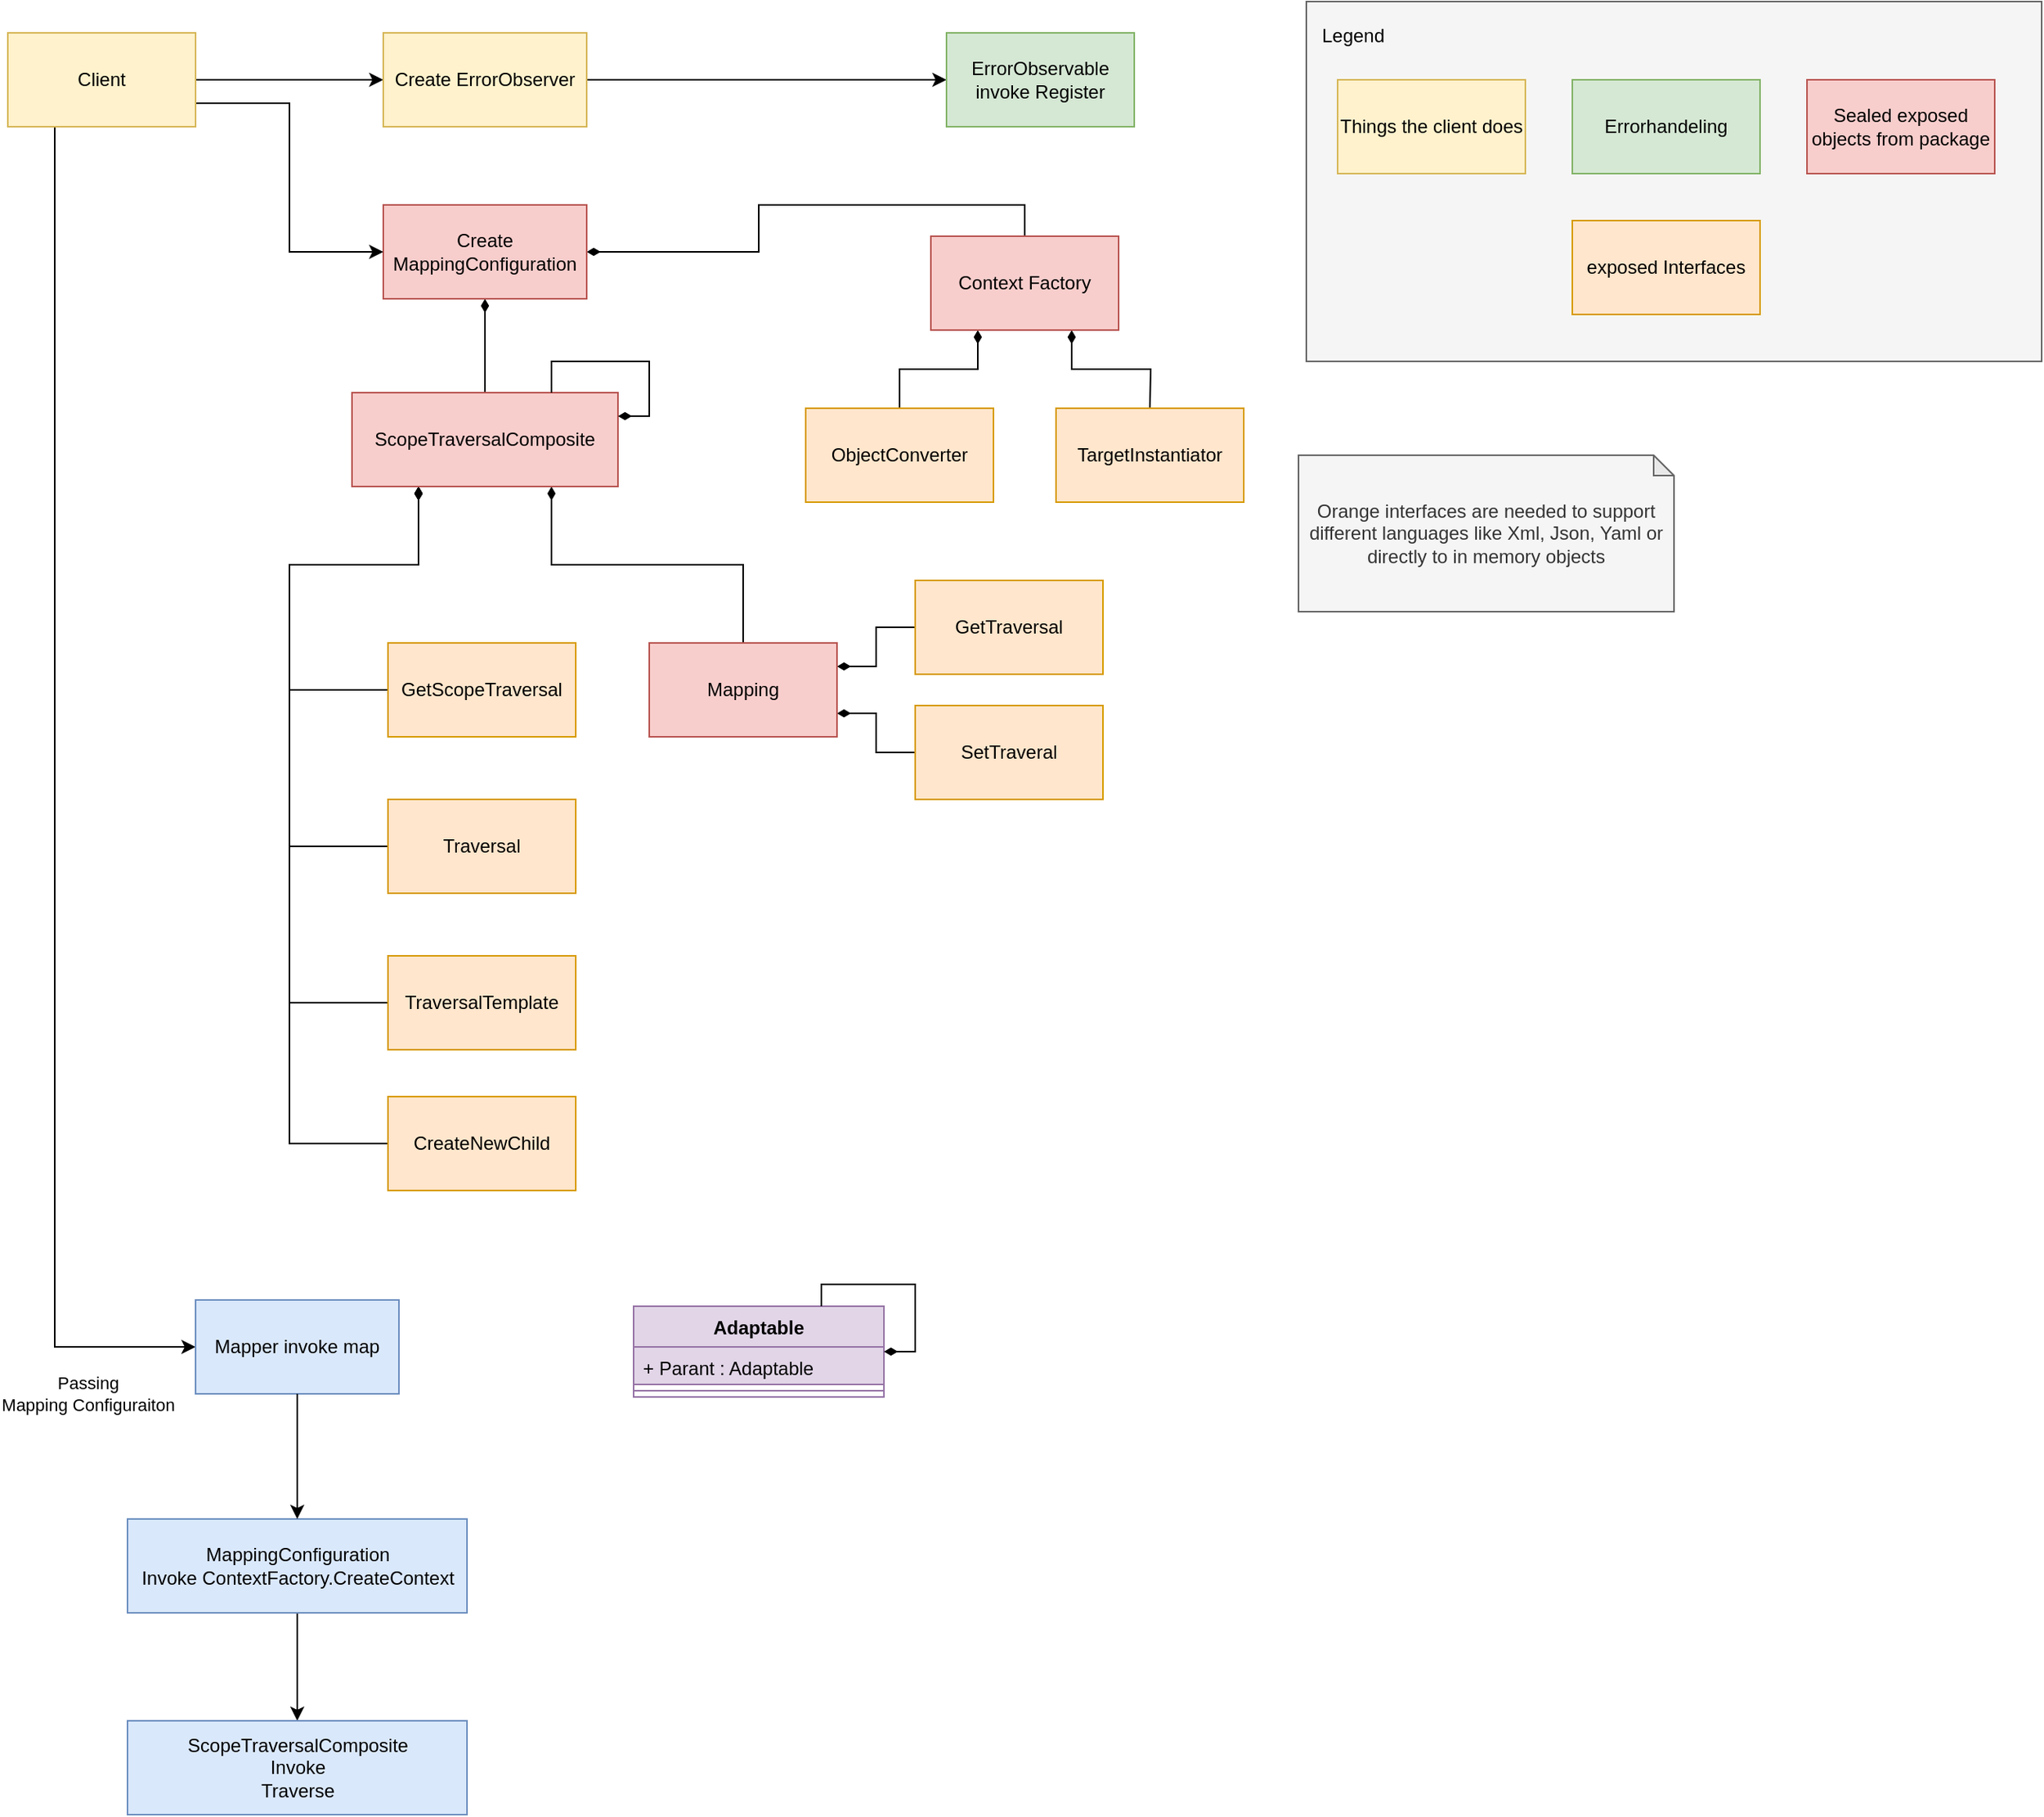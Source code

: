 <mxfile version="12.1.8" type="device" pages="1"><diagram id="NKJI61g4svBPpDYfi4Ff" name="Flow"><mxGraphModel dx="1408" dy="868" grid="1" gridSize="10" guides="1" tooltips="1" connect="1" arrows="1" fold="1" page="1" pageScale="1" pageWidth="827" pageHeight="1169" math="0" shadow="0"><root><mxCell id="0"/><mxCell id="1" parent="0"/><mxCell id="7-L7uNAoAu1BIZzLxU2F-14" style="edgeStyle=orthogonalEdgeStyle;rounded=0;orthogonalLoop=1;jettySize=auto;html=1;exitX=0.5;exitY=1;exitDx=0;exitDy=0;entryX=0.5;entryY=0;entryDx=0;entryDy=0;endArrow=none;endFill=0;startArrow=diamondThin;startFill=1;" edge="1" parent="1" source="7-L7uNAoAu1BIZzLxU2F-1" target="7-L7uNAoAu1BIZzLxU2F-13"><mxGeometry relative="1" as="geometry"/></mxCell><mxCell id="7-L7uNAoAu1BIZzLxU2F-33" style="edgeStyle=orthogonalEdgeStyle;rounded=0;orthogonalLoop=1;jettySize=auto;html=1;exitX=1;exitY=0.5;exitDx=0;exitDy=0;entryX=0.5;entryY=0;entryDx=0;entryDy=0;startArrow=diamondThin;startFill=1;endArrow=none;endFill=0;" edge="1" parent="1" source="7-L7uNAoAu1BIZzLxU2F-1" target="7-L7uNAoAu1BIZzLxU2F-12"><mxGeometry relative="1" as="geometry"/></mxCell><mxCell id="7-L7uNAoAu1BIZzLxU2F-1" value="Create MappingConfiguration" style="rounded=0;whiteSpace=wrap;html=1;fillColor=#f8cecc;strokeColor=#b85450;" vertex="1" parent="1"><mxGeometry x="280" y="170" width="130" height="60" as="geometry"/></mxCell><mxCell id="7-L7uNAoAu1BIZzLxU2F-4" style="edgeStyle=orthogonalEdgeStyle;rounded=0;orthogonalLoop=1;jettySize=auto;html=1;exitX=1;exitY=0.5;exitDx=0;exitDy=0;entryX=0;entryY=0.5;entryDx=0;entryDy=0;" edge="1" parent="1" source="7-L7uNAoAu1BIZzLxU2F-2" target="7-L7uNAoAu1BIZzLxU2F-3"><mxGeometry relative="1" as="geometry"/></mxCell><mxCell id="7-L7uNAoAu1BIZzLxU2F-7" style="edgeStyle=orthogonalEdgeStyle;rounded=0;orthogonalLoop=1;jettySize=auto;html=1;exitX=1;exitY=0.75;exitDx=0;exitDy=0;entryX=0;entryY=0.5;entryDx=0;entryDy=0;" edge="1" parent="1" source="7-L7uNAoAu1BIZzLxU2F-2" target="7-L7uNAoAu1BIZzLxU2F-1"><mxGeometry relative="1" as="geometry"/></mxCell><mxCell id="7-L7uNAoAu1BIZzLxU2F-10" value="Passing &lt;br&gt;Mapping Configuraiton" style="edgeStyle=orthogonalEdgeStyle;rounded=0;orthogonalLoop=1;jettySize=auto;html=1;exitX=0.25;exitY=1;exitDx=0;exitDy=0;entryX=0;entryY=0.5;entryDx=0;entryDy=0;" edge="1" parent="1" source="7-L7uNAoAu1BIZzLxU2F-2" target="7-L7uNAoAu1BIZzLxU2F-9"><mxGeometry x="0.795" y="36" relative="1" as="geometry"><mxPoint x="20" y="66" as="offset"/></mxGeometry></mxCell><mxCell id="7-L7uNAoAu1BIZzLxU2F-2" value="Client" style="rounded=0;whiteSpace=wrap;html=1;fillColor=#fff2cc;strokeColor=#d6b656;" vertex="1" parent="1"><mxGeometry x="40" y="60" width="120" height="60" as="geometry"/></mxCell><mxCell id="7-L7uNAoAu1BIZzLxU2F-6" style="edgeStyle=orthogonalEdgeStyle;rounded=0;orthogonalLoop=1;jettySize=auto;html=1;exitX=1;exitY=0.5;exitDx=0;exitDy=0;entryX=0;entryY=0.5;entryDx=0;entryDy=0;" edge="1" parent="1" source="7-L7uNAoAu1BIZzLxU2F-3" target="7-L7uNAoAu1BIZzLxU2F-5"><mxGeometry relative="1" as="geometry"/></mxCell><mxCell id="7-L7uNAoAu1BIZzLxU2F-3" value="Create ErrorObserver" style="rounded=0;whiteSpace=wrap;html=1;fillColor=#fff2cc;strokeColor=#d6b656;" vertex="1" parent="1"><mxGeometry x="280" y="60" width="130" height="60" as="geometry"/></mxCell><mxCell id="7-L7uNAoAu1BIZzLxU2F-5" value="ErrorObservable&lt;br&gt;invoke Register" style="rounded=0;whiteSpace=wrap;html=1;fillColor=#d5e8d4;strokeColor=#82b366;" vertex="1" parent="1"><mxGeometry x="640" y="60" width="120" height="60" as="geometry"/></mxCell><mxCell id="7-L7uNAoAu1BIZzLxU2F-9" value="Mapper invoke map" style="rounded=0;whiteSpace=wrap;html=1;fillColor=#dae8fc;strokeColor=#6c8ebf;" vertex="1" parent="1"><mxGeometry x="160" y="870" width="130" height="60" as="geometry"/></mxCell><mxCell id="7-L7uNAoAu1BIZzLxU2F-23" style="edgeStyle=orthogonalEdgeStyle;rounded=0;orthogonalLoop=1;jettySize=auto;html=1;exitX=0.25;exitY=1;exitDx=0;exitDy=0;entryX=0.5;entryY=0;entryDx=0;entryDy=0;startArrow=diamondThin;startFill=1;endArrow=none;endFill=0;" edge="1" parent="1" source="7-L7uNAoAu1BIZzLxU2F-12" target="7-L7uNAoAu1BIZzLxU2F-19"><mxGeometry relative="1" as="geometry"/></mxCell><mxCell id="7-L7uNAoAu1BIZzLxU2F-24" style="edgeStyle=orthogonalEdgeStyle;rounded=0;orthogonalLoop=1;jettySize=auto;html=1;exitX=0.75;exitY=1;exitDx=0;exitDy=0;entryX=0.5;entryY=0;entryDx=0;entryDy=0;startArrow=diamondThin;startFill=1;endArrow=none;endFill=0;" edge="1" parent="1" source="7-L7uNAoAu1BIZzLxU2F-12"><mxGeometry relative="1" as="geometry"><mxPoint x="770" y="300" as="targetPoint"/></mxGeometry></mxCell><mxCell id="7-L7uNAoAu1BIZzLxU2F-12" value="Context Factory" style="rounded=0;whiteSpace=wrap;html=1;fillColor=#f8cecc;strokeColor=#b85450;" vertex="1" parent="1"><mxGeometry x="630" y="190" width="120" height="60" as="geometry"/></mxCell><mxCell id="7-L7uNAoAu1BIZzLxU2F-37" style="edgeStyle=orthogonalEdgeStyle;rounded=0;orthogonalLoop=1;jettySize=auto;html=1;exitX=0.75;exitY=1;exitDx=0;exitDy=0;startArrow=diamondThin;startFill=1;endArrow=none;endFill=0;" edge="1" parent="1" source="7-L7uNAoAu1BIZzLxU2F-13" target="7-L7uNAoAu1BIZzLxU2F-35"><mxGeometry relative="1" as="geometry"/></mxCell><mxCell id="7-L7uNAoAu1BIZzLxU2F-48" style="edgeStyle=orthogonalEdgeStyle;rounded=0;orthogonalLoop=1;jettySize=auto;html=1;exitX=0.25;exitY=1;exitDx=0;exitDy=0;entryX=0;entryY=0.5;entryDx=0;entryDy=0;startArrow=diamondThin;startFill=1;endArrow=none;endFill=0;" edge="1" parent="1" source="7-L7uNAoAu1BIZzLxU2F-13" target="7-L7uNAoAu1BIZzLxU2F-44"><mxGeometry relative="1" as="geometry"><Array as="points"><mxPoint x="303" y="400"/><mxPoint x="220" y="400"/><mxPoint x="220" y="580"/></Array></mxGeometry></mxCell><mxCell id="7-L7uNAoAu1BIZzLxU2F-49" style="edgeStyle=orthogonalEdgeStyle;rounded=0;orthogonalLoop=1;jettySize=auto;html=1;exitX=0.25;exitY=1;exitDx=0;exitDy=0;entryX=0;entryY=0.5;entryDx=0;entryDy=0;startArrow=diamondThin;startFill=1;endArrow=none;endFill=0;" edge="1" parent="1" source="7-L7uNAoAu1BIZzLxU2F-13" target="7-L7uNAoAu1BIZzLxU2F-45"><mxGeometry relative="1" as="geometry"><Array as="points"><mxPoint x="303" y="400"/><mxPoint x="220" y="400"/><mxPoint x="220" y="680"/></Array></mxGeometry></mxCell><mxCell id="7-L7uNAoAu1BIZzLxU2F-50" style="edgeStyle=orthogonalEdgeStyle;rounded=0;orthogonalLoop=1;jettySize=auto;html=1;exitX=0.25;exitY=1;exitDx=0;exitDy=0;entryX=0;entryY=0.5;entryDx=0;entryDy=0;startArrow=diamondThin;startFill=1;endArrow=none;endFill=0;" edge="1" parent="1" source="7-L7uNAoAu1BIZzLxU2F-13" target="7-L7uNAoAu1BIZzLxU2F-46"><mxGeometry relative="1" as="geometry"><Array as="points"><mxPoint x="303" y="400"/><mxPoint x="220" y="400"/><mxPoint x="220" y="770"/></Array></mxGeometry></mxCell><mxCell id="7-L7uNAoAu1BIZzLxU2F-51" style="edgeStyle=orthogonalEdgeStyle;rounded=0;orthogonalLoop=1;jettySize=auto;html=1;exitX=0.25;exitY=1;exitDx=0;exitDy=0;entryX=0;entryY=0.5;entryDx=0;entryDy=0;startArrow=diamondThin;startFill=1;endArrow=none;endFill=0;" edge="1" parent="1" source="7-L7uNAoAu1BIZzLxU2F-13" target="7-L7uNAoAu1BIZzLxU2F-42"><mxGeometry relative="1" as="geometry"><Array as="points"><mxPoint x="303" y="400"/><mxPoint x="220" y="400"/><mxPoint x="220" y="480"/></Array></mxGeometry></mxCell><mxCell id="7-L7uNAoAu1BIZzLxU2F-13" value="ScopeTraversalComposite" style="rounded=0;whiteSpace=wrap;html=1;fillColor=#f8cecc;strokeColor=#b85450;" vertex="1" parent="1"><mxGeometry x="260" y="290" width="170" height="60" as="geometry"/></mxCell><mxCell id="7-L7uNAoAu1BIZzLxU2F-19" value="ObjectConverter" style="rounded=0;whiteSpace=wrap;html=1;fillColor=#ffe6cc;strokeColor=#d79b00;" vertex="1" parent="1"><mxGeometry x="550" y="300" width="120" height="60" as="geometry"/></mxCell><mxCell id="7-L7uNAoAu1BIZzLxU2F-30" value="TargetInstantiator" style="rounded=0;whiteSpace=wrap;html=1;fillColor=#ffe6cc;strokeColor=#d79b00;" vertex="1" parent="1"><mxGeometry x="710" y="300" width="120" height="60" as="geometry"/></mxCell><mxCell id="7-L7uNAoAu1BIZzLxU2F-34" style="edgeStyle=orthogonalEdgeStyle;rounded=0;orthogonalLoop=1;jettySize=auto;html=1;exitX=1;exitY=0.25;exitDx=0;exitDy=0;entryX=0.75;entryY=0;entryDx=0;entryDy=0;startArrow=diamondThin;startFill=1;endArrow=none;endFill=0;" edge="1" parent="1" source="7-L7uNAoAu1BIZzLxU2F-13" target="7-L7uNAoAu1BIZzLxU2F-13"><mxGeometry relative="1" as="geometry"><Array as="points"><mxPoint x="450" y="305"/><mxPoint x="450" y="270"/><mxPoint x="388" y="270"/></Array></mxGeometry></mxCell><mxCell id="7-L7uNAoAu1BIZzLxU2F-40" style="edgeStyle=orthogonalEdgeStyle;rounded=0;orthogonalLoop=1;jettySize=auto;html=1;exitX=1;exitY=0.25;exitDx=0;exitDy=0;entryX=0;entryY=0.5;entryDx=0;entryDy=0;startArrow=diamondThin;startFill=1;endArrow=none;endFill=0;" edge="1" parent="1" source="7-L7uNAoAu1BIZzLxU2F-35" target="7-L7uNAoAu1BIZzLxU2F-38"><mxGeometry relative="1" as="geometry"/></mxCell><mxCell id="7-L7uNAoAu1BIZzLxU2F-41" style="edgeStyle=orthogonalEdgeStyle;rounded=0;orthogonalLoop=1;jettySize=auto;html=1;exitX=1;exitY=0.75;exitDx=0;exitDy=0;entryX=0;entryY=0.5;entryDx=0;entryDy=0;startArrow=diamondThin;startFill=1;endArrow=none;endFill=0;" edge="1" parent="1" source="7-L7uNAoAu1BIZzLxU2F-35" target="7-L7uNAoAu1BIZzLxU2F-39"><mxGeometry relative="1" as="geometry"/></mxCell><mxCell id="7-L7uNAoAu1BIZzLxU2F-35" value="Mapping" style="rounded=0;whiteSpace=wrap;html=1;fillColor=#f8cecc;strokeColor=#b85450;" vertex="1" parent="1"><mxGeometry x="450" y="450" width="120" height="60" as="geometry"/></mxCell><mxCell id="7-L7uNAoAu1BIZzLxU2F-38" value="GetTraversal" style="rounded=0;whiteSpace=wrap;html=1;fillColor=#ffe6cc;strokeColor=#d79b00;" vertex="1" parent="1"><mxGeometry x="620" y="410" width="120" height="60" as="geometry"/></mxCell><mxCell id="7-L7uNAoAu1BIZzLxU2F-39" value="SetTraveral" style="rounded=0;whiteSpace=wrap;html=1;fillColor=#ffe6cc;strokeColor=#d79b00;" vertex="1" parent="1"><mxGeometry x="620" y="490" width="120" height="60" as="geometry"/></mxCell><mxCell id="7-L7uNAoAu1BIZzLxU2F-42" value="GetScopeTraversal" style="rounded=0;whiteSpace=wrap;html=1;fillColor=#ffe6cc;strokeColor=#d79b00;" vertex="1" parent="1"><mxGeometry x="283" y="450" width="120" height="60" as="geometry"/></mxCell><mxCell id="7-L7uNAoAu1BIZzLxU2F-44" value="Traversal" style="rounded=0;whiteSpace=wrap;html=1;fillColor=#ffe6cc;strokeColor=#d79b00;" vertex="1" parent="1"><mxGeometry x="283" y="550" width="120" height="60" as="geometry"/></mxCell><mxCell id="7-L7uNAoAu1BIZzLxU2F-45" value="TraversalTemplate" style="rounded=0;whiteSpace=wrap;html=1;fillColor=#ffe6cc;strokeColor=#d79b00;" vertex="1" parent="1"><mxGeometry x="283" y="650" width="120" height="60" as="geometry"/></mxCell><mxCell id="7-L7uNAoAu1BIZzLxU2F-46" value="CreateNewChild" style="rounded=0;whiteSpace=wrap;html=1;fillColor=#ffe6cc;strokeColor=#d79b00;" vertex="1" parent="1"><mxGeometry x="283" y="740" width="120" height="60" as="geometry"/></mxCell><mxCell id="7-L7uNAoAu1BIZzLxU2F-52" value="" style="rounded=0;whiteSpace=wrap;html=1;fillColor=#f5f5f5;strokeColor=#666666;fontColor=#333333;align=center;" vertex="1" parent="1"><mxGeometry x="870" y="40" width="470" height="230" as="geometry"/></mxCell><mxCell id="7-L7uNAoAu1BIZzLxU2F-53" value="Legend" style="text;html=1;strokeColor=none;fillColor=none;align=center;verticalAlign=middle;whiteSpace=wrap;rounded=0;" vertex="1" parent="1"><mxGeometry x="880" y="52" width="40" height="20" as="geometry"/></mxCell><mxCell id="7-L7uNAoAu1BIZzLxU2F-54" value="Things the client does" style="rounded=0;whiteSpace=wrap;html=1;fillColor=#fff2cc;strokeColor=#d6b656;" vertex="1" parent="1"><mxGeometry x="890" y="90" width="120" height="60" as="geometry"/></mxCell><mxCell id="7-L7uNAoAu1BIZzLxU2F-56" value="Errorhandeling" style="rounded=0;whiteSpace=wrap;html=1;fillColor=#d5e8d4;strokeColor=#82b366;" vertex="1" parent="1"><mxGeometry x="1040" y="90" width="120" height="60" as="geometry"/></mxCell><mxCell id="7-L7uNAoAu1BIZzLxU2F-57" value="Sealed exposed objects from package" style="rounded=0;whiteSpace=wrap;html=1;fillColor=#f8cecc;strokeColor=#b85450;" vertex="1" parent="1"><mxGeometry x="1190" y="90" width="120" height="60" as="geometry"/></mxCell><mxCell id="7-L7uNAoAu1BIZzLxU2F-58" value="exposed Interfaces" style="rounded=0;whiteSpace=wrap;html=1;fillColor=#ffe6cc;strokeColor=#d79b00;" vertex="1" parent="1"><mxGeometry x="1040" y="180" width="120" height="60" as="geometry"/></mxCell><mxCell id="7-L7uNAoAu1BIZzLxU2F-60" value="Orange interfaces are needed to support different languages like Xml, Json, Yaml or directly to in memory objects" style="shape=note;whiteSpace=wrap;html=1;backgroundOutline=1;darkOpacity=0.05;size=13;fillColor=#f5f5f5;strokeColor=#666666;fontColor=#333333;" vertex="1" parent="1"><mxGeometry x="865" y="330" width="240" height="100" as="geometry"/></mxCell><mxCell id="7-L7uNAoAu1BIZzLxU2F-63" value="Adaptable" style="swimlane;fontStyle=1;align=center;verticalAlign=top;childLayout=stackLayout;horizontal=1;startSize=26;horizontalStack=0;resizeParent=1;resizeParentMax=0;resizeLast=0;collapsible=1;marginBottom=0;fillColor=#e1d5e7;strokeColor=#9673a6;" vertex="1" parent="1"><mxGeometry x="440" y="874" width="160" height="58" as="geometry"/></mxCell><mxCell id="7-L7uNAoAu1BIZzLxU2F-64" value="+ Parant : Adaptable" style="text;strokeColor=#9673a6;fillColor=#e1d5e7;align=left;verticalAlign=top;spacingLeft=4;spacingRight=4;overflow=hidden;rotatable=0;points=[[0,0.5],[1,0.5]];portConstraint=eastwest;" vertex="1" parent="7-L7uNAoAu1BIZzLxU2F-63"><mxGeometry y="26" width="160" height="24" as="geometry"/></mxCell><mxCell id="7-L7uNAoAu1BIZzLxU2F-65" value="" style="line;strokeWidth=1;fillColor=#e1d5e7;align=left;verticalAlign=middle;spacingTop=-1;spacingLeft=3;spacingRight=3;rotatable=0;labelPosition=right;points=[];portConstraint=eastwest;strokeColor=#9673a6;" vertex="1" parent="7-L7uNAoAu1BIZzLxU2F-63"><mxGeometry y="50" width="160" height="8" as="geometry"/></mxCell><mxCell id="7-L7uNAoAu1BIZzLxU2F-72" style="edgeStyle=orthogonalEdgeStyle;rounded=0;orthogonalLoop=1;jettySize=auto;html=1;exitX=1;exitY=0.5;exitDx=0;exitDy=0;entryX=0.75;entryY=0;entryDx=0;entryDy=0;startArrow=diamondThin;startFill=1;endArrow=none;endFill=0;" edge="1" parent="1" source="7-L7uNAoAu1BIZzLxU2F-63" target="7-L7uNAoAu1BIZzLxU2F-63"><mxGeometry relative="1" as="geometry"><Array as="points"><mxPoint x="620" y="903"/><mxPoint x="620" y="860"/><mxPoint x="560" y="860"/></Array></mxGeometry></mxCell><mxCell id="7-L7uNAoAu1BIZzLxU2F-76" style="edgeStyle=orthogonalEdgeStyle;rounded=0;orthogonalLoop=1;jettySize=auto;html=1;exitX=0.5;exitY=1;exitDx=0;exitDy=0;startArrow=none;startFill=0;endArrow=classic;endFill=1;" edge="1" parent="1" source="7-L7uNAoAu1BIZzLxU2F-73" target="7-L7uNAoAu1BIZzLxU2F-75"><mxGeometry relative="1" as="geometry"/></mxCell><mxCell id="7-L7uNAoAu1BIZzLxU2F-73" value="MappingConfiguration&lt;br&gt;Invoke ContextFactory.CreateContext" style="html=1;fillColor=#dae8fc;strokeColor=#6c8ebf;" vertex="1" parent="1"><mxGeometry x="116.5" y="1010" width="217" height="60" as="geometry"/></mxCell><mxCell id="7-L7uNAoAu1BIZzLxU2F-74" value="" style="edgeStyle=orthogonalEdgeStyle;rounded=0;orthogonalLoop=1;jettySize=auto;html=1;exitX=0.5;exitY=1;exitDx=0;exitDy=0;entryX=0.5;entryY=0;entryDx=0;entryDy=0;" edge="1" parent="1" source="7-L7uNAoAu1BIZzLxU2F-9" target="7-L7uNAoAu1BIZzLxU2F-73"><mxGeometry x="1" y="74" relative="1" as="geometry"><mxPoint x="80" y="130" as="sourcePoint"/><mxPoint x="170" y="910" as="targetPoint"/><mxPoint x="-19" y="50" as="offset"/></mxGeometry></mxCell><mxCell id="7-L7uNAoAu1BIZzLxU2F-75" value="&lt;span style=&quot;white-space: normal&quot;&gt;ScopeTraversalComposite Invoke &lt;br&gt;Traverse&lt;/span&gt;" style="html=1;fillColor=#dae8fc;strokeColor=#6c8ebf;" vertex="1" parent="1"><mxGeometry x="116.5" y="1139" width="217" height="60" as="geometry"/></mxCell></root></mxGraphModel></diagram></mxfile>